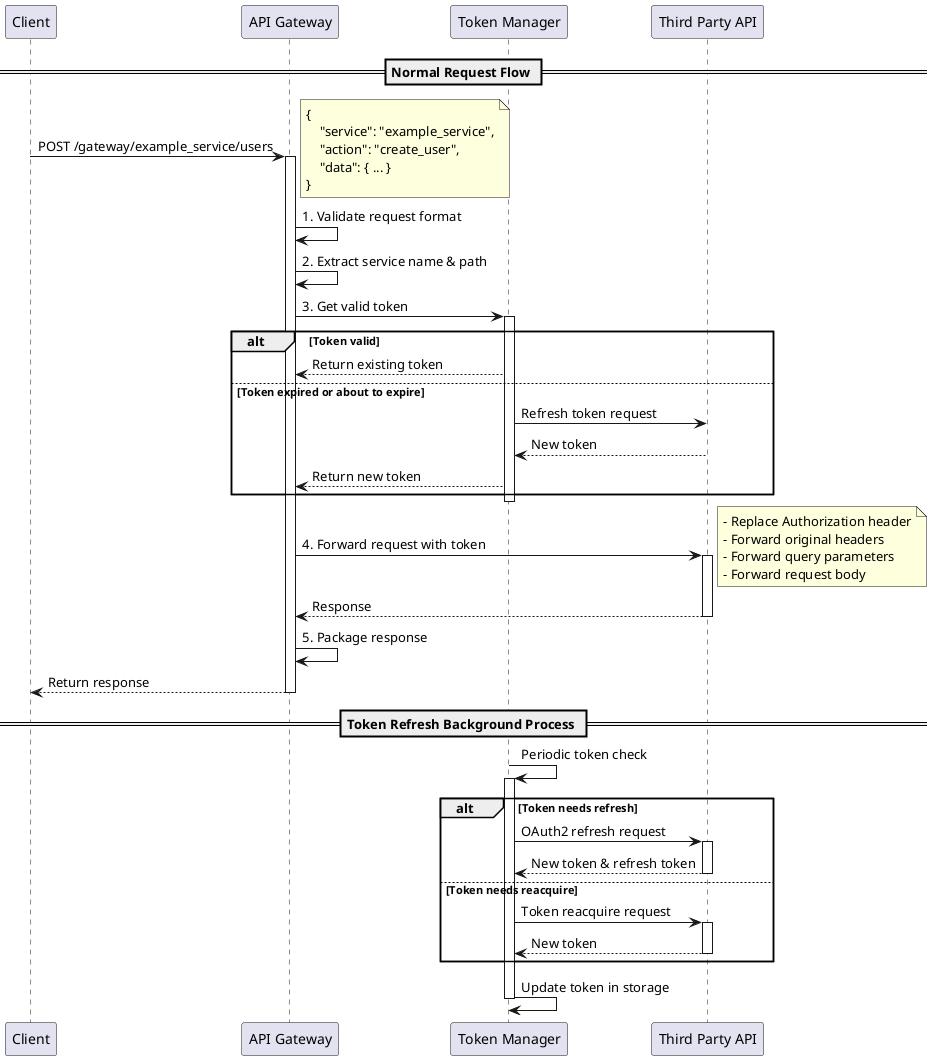 @startuml Gateway Sequence

participant "Client" as client
participant "API Gateway" as gateway
participant "Token Manager" as token
participant "Third Party API" as third_party

== Normal Request Flow ==
client -> gateway: POST /gateway/example_service/users
note right
{
    "service": "example_service",
    "action": "create_user",
    "data": { ... }
}
end note

activate gateway
gateway -> gateway: 1. Validate request format
gateway -> gateway: 2. Extract service name & path
gateway -> token: 3. Get valid token
activate token

alt Token valid
    token --> gateway: Return existing token
else Token expired or about to expire
    token -> third_party: Refresh token request
    third_party --> token: New token
    token --> gateway: Return new token
end

deactivate token

gateway -> third_party: 4. Forward request with token
note right
- Replace Authorization header
- Forward original headers
- Forward query parameters
- Forward request body
end note

activate third_party
third_party --> gateway: Response
deactivate third_party

gateway -> gateway: 5. Package response
gateway --> client: Return response
deactivate gateway

== Token Refresh Background Process ==
token -> token: Periodic token check
activate token

alt Token needs refresh
    token -> third_party: OAuth2 refresh request
    activate third_party
    third_party --> token: New token & refresh token
    deactivate third_party
else Token needs reacquire
    token -> third_party: Token reacquire request
    activate third_party
    third_party --> token: New token
    deactivate third_party
end

token -> token: Update token in storage
deactivate token

@enduml 